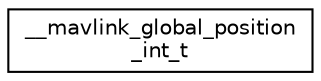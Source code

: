 digraph "Graphical Class Hierarchy"
{
 // INTERACTIVE_SVG=YES
  edge [fontname="Helvetica",fontsize="10",labelfontname="Helvetica",labelfontsize="10"];
  node [fontname="Helvetica",fontsize="10",shape=record];
  rankdir="LR";
  Node1 [label="__mavlink_global_position\l_int_t",height=0.2,width=0.4,color="black", fillcolor="white", style="filled",URL="$struct____mavlink__global__position__int__t.html"];
}
